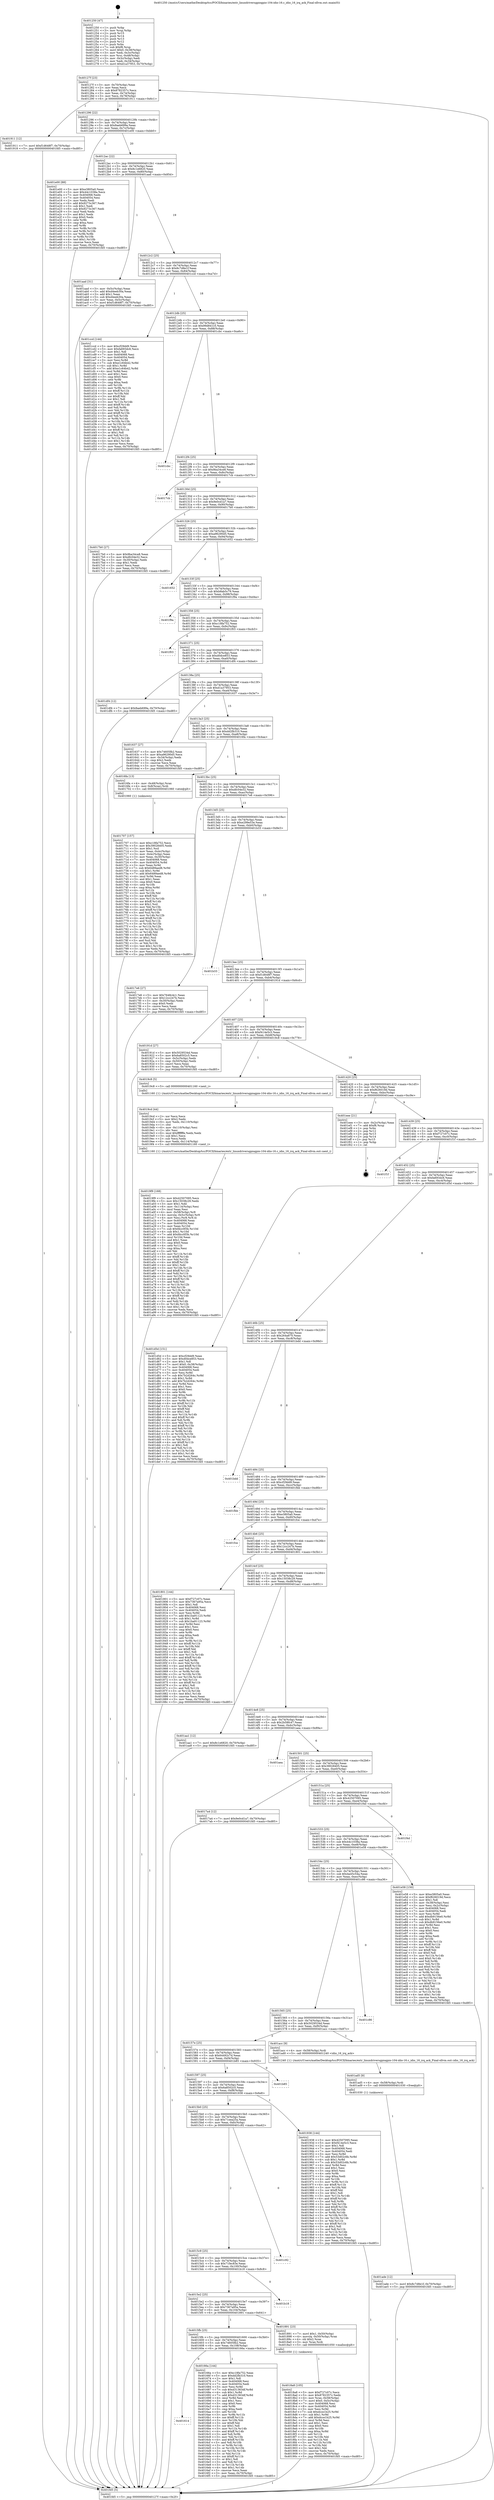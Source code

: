 digraph "0x401250" {
  label = "0x401250 (/mnt/c/Users/mathe/Desktop/tcc/POCII/binaries/extr_linuxdriversgpiogpio-104-idio-16.c_idio_16_irq_ack_Final-ollvm.out::main(0))"
  labelloc = "t"
  node[shape=record]

  Entry [label="",width=0.3,height=0.3,shape=circle,fillcolor=black,style=filled]
  "0x40127f" [label="{
     0x40127f [23]\l
     | [instrs]\l
     &nbsp;&nbsp;0x40127f \<+3\>: mov -0x70(%rbp),%eax\l
     &nbsp;&nbsp;0x401282 \<+2\>: mov %eax,%ecx\l
     &nbsp;&nbsp;0x401284 \<+6\>: sub $0x8782357c,%ecx\l
     &nbsp;&nbsp;0x40128a \<+3\>: mov %eax,-0x74(%rbp)\l
     &nbsp;&nbsp;0x40128d \<+3\>: mov %ecx,-0x78(%rbp)\l
     &nbsp;&nbsp;0x401290 \<+6\>: je 0000000000401911 \<main+0x6c1\>\l
  }"]
  "0x401911" [label="{
     0x401911 [12]\l
     | [instrs]\l
     &nbsp;&nbsp;0x401911 \<+7\>: movl $0xf1d648f7,-0x70(%rbp)\l
     &nbsp;&nbsp;0x401918 \<+5\>: jmp 0000000000401fd5 \<main+0xd85\>\l
  }"]
  "0x401296" [label="{
     0x401296 [22]\l
     | [instrs]\l
     &nbsp;&nbsp;0x401296 \<+5\>: jmp 000000000040129b \<main+0x4b\>\l
     &nbsp;&nbsp;0x40129b \<+3\>: mov -0x74(%rbp),%eax\l
     &nbsp;&nbsp;0x40129e \<+5\>: sub $0x8aeb699a,%eax\l
     &nbsp;&nbsp;0x4012a3 \<+3\>: mov %eax,-0x7c(%rbp)\l
     &nbsp;&nbsp;0x4012a6 \<+6\>: je 0000000000401e00 \<main+0xbb0\>\l
  }"]
  Exit [label="",width=0.3,height=0.3,shape=circle,fillcolor=black,style=filled,peripheries=2]
  "0x401e00" [label="{
     0x401e00 [88]\l
     | [instrs]\l
     &nbsp;&nbsp;0x401e00 \<+5\>: mov $0xe3805a0,%eax\l
     &nbsp;&nbsp;0x401e05 \<+5\>: mov $0x44c1038a,%ecx\l
     &nbsp;&nbsp;0x401e0a \<+7\>: mov 0x404068,%edx\l
     &nbsp;&nbsp;0x401e11 \<+7\>: mov 0x404054,%esi\l
     &nbsp;&nbsp;0x401e18 \<+2\>: mov %edx,%edi\l
     &nbsp;&nbsp;0x401e1a \<+6\>: add $0x9273c367,%edi\l
     &nbsp;&nbsp;0x401e20 \<+3\>: sub $0x1,%edi\l
     &nbsp;&nbsp;0x401e23 \<+6\>: sub $0x9273c367,%edi\l
     &nbsp;&nbsp;0x401e29 \<+3\>: imul %edi,%edx\l
     &nbsp;&nbsp;0x401e2c \<+3\>: and $0x1,%edx\l
     &nbsp;&nbsp;0x401e2f \<+3\>: cmp $0x0,%edx\l
     &nbsp;&nbsp;0x401e32 \<+4\>: sete %r8b\l
     &nbsp;&nbsp;0x401e36 \<+3\>: cmp $0xa,%esi\l
     &nbsp;&nbsp;0x401e39 \<+4\>: setl %r9b\l
     &nbsp;&nbsp;0x401e3d \<+3\>: mov %r8b,%r10b\l
     &nbsp;&nbsp;0x401e40 \<+3\>: and %r9b,%r10b\l
     &nbsp;&nbsp;0x401e43 \<+3\>: xor %r9b,%r8b\l
     &nbsp;&nbsp;0x401e46 \<+3\>: or %r8b,%r10b\l
     &nbsp;&nbsp;0x401e49 \<+4\>: test $0x1,%r10b\l
     &nbsp;&nbsp;0x401e4d \<+3\>: cmovne %ecx,%eax\l
     &nbsp;&nbsp;0x401e50 \<+3\>: mov %eax,-0x70(%rbp)\l
     &nbsp;&nbsp;0x401e53 \<+5\>: jmp 0000000000401fd5 \<main+0xd85\>\l
  }"]
  "0x4012ac" [label="{
     0x4012ac [22]\l
     | [instrs]\l
     &nbsp;&nbsp;0x4012ac \<+5\>: jmp 00000000004012b1 \<main+0x61\>\l
     &nbsp;&nbsp;0x4012b1 \<+3\>: mov -0x74(%rbp),%eax\l
     &nbsp;&nbsp;0x4012b4 \<+5\>: sub $0x8c1e6820,%eax\l
     &nbsp;&nbsp;0x4012b9 \<+3\>: mov %eax,-0x80(%rbp)\l
     &nbsp;&nbsp;0x4012bc \<+6\>: je 0000000000401aad \<main+0x85d\>\l
  }"]
  "0x401ade" [label="{
     0x401ade [12]\l
     | [instrs]\l
     &nbsp;&nbsp;0x401ade \<+7\>: movl $0x8c7d8e1f,-0x70(%rbp)\l
     &nbsp;&nbsp;0x401ae5 \<+5\>: jmp 0000000000401fd5 \<main+0xd85\>\l
  }"]
  "0x401aad" [label="{
     0x401aad [31]\l
     | [instrs]\l
     &nbsp;&nbsp;0x401aad \<+3\>: mov -0x5c(%rbp),%eax\l
     &nbsp;&nbsp;0x401ab0 \<+5\>: add $0xd4eeb30a,%eax\l
     &nbsp;&nbsp;0x401ab5 \<+3\>: add $0x1,%eax\l
     &nbsp;&nbsp;0x401ab8 \<+5\>: sub $0xd4eeb30a,%eax\l
     &nbsp;&nbsp;0x401abd \<+3\>: mov %eax,-0x5c(%rbp)\l
     &nbsp;&nbsp;0x401ac0 \<+7\>: movl $0xf1d648f7,-0x70(%rbp)\l
     &nbsp;&nbsp;0x401ac7 \<+5\>: jmp 0000000000401fd5 \<main+0xd85\>\l
  }"]
  "0x4012c2" [label="{
     0x4012c2 [25]\l
     | [instrs]\l
     &nbsp;&nbsp;0x4012c2 \<+5\>: jmp 00000000004012c7 \<main+0x77\>\l
     &nbsp;&nbsp;0x4012c7 \<+3\>: mov -0x74(%rbp),%eax\l
     &nbsp;&nbsp;0x4012ca \<+5\>: sub $0x8c7d8e1f,%eax\l
     &nbsp;&nbsp;0x4012cf \<+6\>: mov %eax,-0x84(%rbp)\l
     &nbsp;&nbsp;0x4012d5 \<+6\>: je 0000000000401ccd \<main+0xa7d\>\l
  }"]
  "0x401ad5" [label="{
     0x401ad5 [9]\l
     | [instrs]\l
     &nbsp;&nbsp;0x401ad5 \<+4\>: mov -0x58(%rbp),%rdi\l
     &nbsp;&nbsp;0x401ad9 \<+5\>: call 0000000000401030 \<free@plt\>\l
     | [calls]\l
     &nbsp;&nbsp;0x401030 \{1\} (unknown)\l
  }"]
  "0x401ccd" [label="{
     0x401ccd [144]\l
     | [instrs]\l
     &nbsp;&nbsp;0x401ccd \<+5\>: mov $0xcf29dd9,%eax\l
     &nbsp;&nbsp;0x401cd2 \<+5\>: mov $0xfa693dc6,%ecx\l
     &nbsp;&nbsp;0x401cd7 \<+2\>: mov $0x1,%dl\l
     &nbsp;&nbsp;0x401cd9 \<+7\>: mov 0x404068,%esi\l
     &nbsp;&nbsp;0x401ce0 \<+7\>: mov 0x404054,%edi\l
     &nbsp;&nbsp;0x401ce7 \<+3\>: mov %esi,%r8d\l
     &nbsp;&nbsp;0x401cea \<+7\>: sub $0xe1c64b42,%r8d\l
     &nbsp;&nbsp;0x401cf1 \<+4\>: sub $0x1,%r8d\l
     &nbsp;&nbsp;0x401cf5 \<+7\>: add $0xe1c64b42,%r8d\l
     &nbsp;&nbsp;0x401cfc \<+4\>: imul %r8d,%esi\l
     &nbsp;&nbsp;0x401d00 \<+3\>: and $0x1,%esi\l
     &nbsp;&nbsp;0x401d03 \<+3\>: cmp $0x0,%esi\l
     &nbsp;&nbsp;0x401d06 \<+4\>: sete %r9b\l
     &nbsp;&nbsp;0x401d0a \<+3\>: cmp $0xa,%edi\l
     &nbsp;&nbsp;0x401d0d \<+4\>: setl %r10b\l
     &nbsp;&nbsp;0x401d11 \<+3\>: mov %r9b,%r11b\l
     &nbsp;&nbsp;0x401d14 \<+4\>: xor $0xff,%r11b\l
     &nbsp;&nbsp;0x401d18 \<+3\>: mov %r10b,%bl\l
     &nbsp;&nbsp;0x401d1b \<+3\>: xor $0xff,%bl\l
     &nbsp;&nbsp;0x401d1e \<+3\>: xor $0x1,%dl\l
     &nbsp;&nbsp;0x401d21 \<+3\>: mov %r11b,%r14b\l
     &nbsp;&nbsp;0x401d24 \<+4\>: and $0xff,%r14b\l
     &nbsp;&nbsp;0x401d28 \<+3\>: and %dl,%r9b\l
     &nbsp;&nbsp;0x401d2b \<+3\>: mov %bl,%r15b\l
     &nbsp;&nbsp;0x401d2e \<+4\>: and $0xff,%r15b\l
     &nbsp;&nbsp;0x401d32 \<+3\>: and %dl,%r10b\l
     &nbsp;&nbsp;0x401d35 \<+3\>: or %r9b,%r14b\l
     &nbsp;&nbsp;0x401d38 \<+3\>: or %r10b,%r15b\l
     &nbsp;&nbsp;0x401d3b \<+3\>: xor %r15b,%r14b\l
     &nbsp;&nbsp;0x401d3e \<+3\>: or %bl,%r11b\l
     &nbsp;&nbsp;0x401d41 \<+4\>: xor $0xff,%r11b\l
     &nbsp;&nbsp;0x401d45 \<+3\>: or $0x1,%dl\l
     &nbsp;&nbsp;0x401d48 \<+3\>: and %dl,%r11b\l
     &nbsp;&nbsp;0x401d4b \<+3\>: or %r11b,%r14b\l
     &nbsp;&nbsp;0x401d4e \<+4\>: test $0x1,%r14b\l
     &nbsp;&nbsp;0x401d52 \<+3\>: cmovne %ecx,%eax\l
     &nbsp;&nbsp;0x401d55 \<+3\>: mov %eax,-0x70(%rbp)\l
     &nbsp;&nbsp;0x401d58 \<+5\>: jmp 0000000000401fd5 \<main+0xd85\>\l
  }"]
  "0x4012db" [label="{
     0x4012db [25]\l
     | [instrs]\l
     &nbsp;&nbsp;0x4012db \<+5\>: jmp 00000000004012e0 \<main+0x90\>\l
     &nbsp;&nbsp;0x4012e0 \<+3\>: mov -0x74(%rbp),%eax\l
     &nbsp;&nbsp;0x4012e3 \<+5\>: sub $0x99d841c5,%eax\l
     &nbsp;&nbsp;0x4012e8 \<+6\>: mov %eax,-0x88(%rbp)\l
     &nbsp;&nbsp;0x4012ee \<+6\>: je 0000000000401cbc \<main+0xa6c\>\l
  }"]
  "0x4019f9" [label="{
     0x4019f9 [168]\l
     | [instrs]\l
     &nbsp;&nbsp;0x4019f9 \<+5\>: mov $0x42507095,%ecx\l
     &nbsp;&nbsp;0x4019fe \<+5\>: mov $0x15038c29,%edx\l
     &nbsp;&nbsp;0x401a03 \<+3\>: mov $0x1,%dil\l
     &nbsp;&nbsp;0x401a06 \<+6\>: mov -0x114(%rbp),%esi\l
     &nbsp;&nbsp;0x401a0c \<+3\>: imul %eax,%esi\l
     &nbsp;&nbsp;0x401a0f \<+4\>: mov -0x58(%rbp),%r8\l
     &nbsp;&nbsp;0x401a13 \<+4\>: movslq -0x5c(%rbp),%r9\l
     &nbsp;&nbsp;0x401a17 \<+4\>: mov %esi,(%r8,%r9,4)\l
     &nbsp;&nbsp;0x401a1b \<+7\>: mov 0x404068,%eax\l
     &nbsp;&nbsp;0x401a22 \<+7\>: mov 0x404054,%esi\l
     &nbsp;&nbsp;0x401a29 \<+3\>: mov %eax,%r10d\l
     &nbsp;&nbsp;0x401a2c \<+7\>: sub $0xfdcc0f3b,%r10d\l
     &nbsp;&nbsp;0x401a33 \<+4\>: sub $0x1,%r10d\l
     &nbsp;&nbsp;0x401a37 \<+7\>: add $0xfdcc0f3b,%r10d\l
     &nbsp;&nbsp;0x401a3e \<+4\>: imul %r10d,%eax\l
     &nbsp;&nbsp;0x401a42 \<+3\>: and $0x1,%eax\l
     &nbsp;&nbsp;0x401a45 \<+3\>: cmp $0x0,%eax\l
     &nbsp;&nbsp;0x401a48 \<+4\>: sete %r11b\l
     &nbsp;&nbsp;0x401a4c \<+3\>: cmp $0xa,%esi\l
     &nbsp;&nbsp;0x401a4f \<+3\>: setl %bl\l
     &nbsp;&nbsp;0x401a52 \<+3\>: mov %r11b,%r14b\l
     &nbsp;&nbsp;0x401a55 \<+4\>: xor $0xff,%r14b\l
     &nbsp;&nbsp;0x401a59 \<+3\>: mov %bl,%r15b\l
     &nbsp;&nbsp;0x401a5c \<+4\>: xor $0xff,%r15b\l
     &nbsp;&nbsp;0x401a60 \<+4\>: xor $0x1,%dil\l
     &nbsp;&nbsp;0x401a64 \<+3\>: mov %r14b,%r12b\l
     &nbsp;&nbsp;0x401a67 \<+4\>: and $0xff,%r12b\l
     &nbsp;&nbsp;0x401a6b \<+3\>: and %dil,%r11b\l
     &nbsp;&nbsp;0x401a6e \<+3\>: mov %r15b,%r13b\l
     &nbsp;&nbsp;0x401a71 \<+4\>: and $0xff,%r13b\l
     &nbsp;&nbsp;0x401a75 \<+3\>: and %dil,%bl\l
     &nbsp;&nbsp;0x401a78 \<+3\>: or %r11b,%r12b\l
     &nbsp;&nbsp;0x401a7b \<+3\>: or %bl,%r13b\l
     &nbsp;&nbsp;0x401a7e \<+3\>: xor %r13b,%r12b\l
     &nbsp;&nbsp;0x401a81 \<+3\>: or %r15b,%r14b\l
     &nbsp;&nbsp;0x401a84 \<+4\>: xor $0xff,%r14b\l
     &nbsp;&nbsp;0x401a88 \<+4\>: or $0x1,%dil\l
     &nbsp;&nbsp;0x401a8c \<+3\>: and %dil,%r14b\l
     &nbsp;&nbsp;0x401a8f \<+3\>: or %r14b,%r12b\l
     &nbsp;&nbsp;0x401a92 \<+4\>: test $0x1,%r12b\l
     &nbsp;&nbsp;0x401a96 \<+3\>: cmovne %edx,%ecx\l
     &nbsp;&nbsp;0x401a99 \<+3\>: mov %ecx,-0x70(%rbp)\l
     &nbsp;&nbsp;0x401a9c \<+5\>: jmp 0000000000401fd5 \<main+0xd85\>\l
  }"]
  "0x401cbc" [label="{
     0x401cbc\l
  }", style=dashed]
  "0x4012f4" [label="{
     0x4012f4 [25]\l
     | [instrs]\l
     &nbsp;&nbsp;0x4012f4 \<+5\>: jmp 00000000004012f9 \<main+0xa9\>\l
     &nbsp;&nbsp;0x4012f9 \<+3\>: mov -0x74(%rbp),%eax\l
     &nbsp;&nbsp;0x4012fc \<+5\>: sub $0x9ba34ce8,%eax\l
     &nbsp;&nbsp;0x401301 \<+6\>: mov %eax,-0x8c(%rbp)\l
     &nbsp;&nbsp;0x401307 \<+6\>: je 00000000004017cb \<main+0x57b\>\l
  }"]
  "0x4019cd" [label="{
     0x4019cd [44]\l
     | [instrs]\l
     &nbsp;&nbsp;0x4019cd \<+2\>: xor %ecx,%ecx\l
     &nbsp;&nbsp;0x4019cf \<+5\>: mov $0x2,%edx\l
     &nbsp;&nbsp;0x4019d4 \<+6\>: mov %edx,-0x110(%rbp)\l
     &nbsp;&nbsp;0x4019da \<+1\>: cltd\l
     &nbsp;&nbsp;0x4019db \<+6\>: mov -0x110(%rbp),%esi\l
     &nbsp;&nbsp;0x4019e1 \<+2\>: idiv %esi\l
     &nbsp;&nbsp;0x4019e3 \<+6\>: imul $0xfffffffe,%edx,%edx\l
     &nbsp;&nbsp;0x4019e9 \<+3\>: sub $0x1,%ecx\l
     &nbsp;&nbsp;0x4019ec \<+2\>: sub %ecx,%edx\l
     &nbsp;&nbsp;0x4019ee \<+6\>: mov %edx,-0x114(%rbp)\l
     &nbsp;&nbsp;0x4019f4 \<+5\>: call 0000000000401160 \<next_i\>\l
     | [calls]\l
     &nbsp;&nbsp;0x401160 \{1\} (/mnt/c/Users/mathe/Desktop/tcc/POCII/binaries/extr_linuxdriversgpiogpio-104-idio-16.c_idio_16_irq_ack_Final-ollvm.out::next_i)\l
  }"]
  "0x4017cb" [label="{
     0x4017cb\l
  }", style=dashed]
  "0x40130d" [label="{
     0x40130d [25]\l
     | [instrs]\l
     &nbsp;&nbsp;0x40130d \<+5\>: jmp 0000000000401312 \<main+0xc2\>\l
     &nbsp;&nbsp;0x401312 \<+3\>: mov -0x74(%rbp),%eax\l
     &nbsp;&nbsp;0x401315 \<+5\>: sub $0x9e0cd1a7,%eax\l
     &nbsp;&nbsp;0x40131a \<+6\>: mov %eax,-0x90(%rbp)\l
     &nbsp;&nbsp;0x401320 \<+6\>: je 00000000004017b0 \<main+0x560\>\l
  }"]
  "0x4018a8" [label="{
     0x4018a8 [105]\l
     | [instrs]\l
     &nbsp;&nbsp;0x4018a8 \<+5\>: mov $0xf727c07c,%ecx\l
     &nbsp;&nbsp;0x4018ad \<+5\>: mov $0x8782357c,%edx\l
     &nbsp;&nbsp;0x4018b2 \<+4\>: mov %rax,-0x58(%rbp)\l
     &nbsp;&nbsp;0x4018b6 \<+7\>: movl $0x0,-0x5c(%rbp)\l
     &nbsp;&nbsp;0x4018bd \<+7\>: mov 0x404068,%esi\l
     &nbsp;&nbsp;0x4018c4 \<+8\>: mov 0x404054,%r8d\l
     &nbsp;&nbsp;0x4018cc \<+3\>: mov %esi,%r9d\l
     &nbsp;&nbsp;0x4018cf \<+7\>: sub $0xdcce1b25,%r9d\l
     &nbsp;&nbsp;0x4018d6 \<+4\>: sub $0x1,%r9d\l
     &nbsp;&nbsp;0x4018da \<+7\>: add $0xdcce1b25,%r9d\l
     &nbsp;&nbsp;0x4018e1 \<+4\>: imul %r9d,%esi\l
     &nbsp;&nbsp;0x4018e5 \<+3\>: and $0x1,%esi\l
     &nbsp;&nbsp;0x4018e8 \<+3\>: cmp $0x0,%esi\l
     &nbsp;&nbsp;0x4018eb \<+4\>: sete %r10b\l
     &nbsp;&nbsp;0x4018ef \<+4\>: cmp $0xa,%r8d\l
     &nbsp;&nbsp;0x4018f3 \<+4\>: setl %r11b\l
     &nbsp;&nbsp;0x4018f7 \<+3\>: mov %r10b,%bl\l
     &nbsp;&nbsp;0x4018fa \<+3\>: and %r11b,%bl\l
     &nbsp;&nbsp;0x4018fd \<+3\>: xor %r11b,%r10b\l
     &nbsp;&nbsp;0x401900 \<+3\>: or %r10b,%bl\l
     &nbsp;&nbsp;0x401903 \<+3\>: test $0x1,%bl\l
     &nbsp;&nbsp;0x401906 \<+3\>: cmovne %edx,%ecx\l
     &nbsp;&nbsp;0x401909 \<+3\>: mov %ecx,-0x70(%rbp)\l
     &nbsp;&nbsp;0x40190c \<+5\>: jmp 0000000000401fd5 \<main+0xd85\>\l
  }"]
  "0x4017b0" [label="{
     0x4017b0 [27]\l
     | [instrs]\l
     &nbsp;&nbsp;0x4017b0 \<+5\>: mov $0x9ba34ce8,%eax\l
     &nbsp;&nbsp;0x4017b5 \<+5\>: mov $0xdfc04e32,%ecx\l
     &nbsp;&nbsp;0x4017ba \<+3\>: mov -0x30(%rbp),%edx\l
     &nbsp;&nbsp;0x4017bd \<+3\>: cmp $0x1,%edx\l
     &nbsp;&nbsp;0x4017c0 \<+3\>: cmovl %ecx,%eax\l
     &nbsp;&nbsp;0x4017c3 \<+3\>: mov %eax,-0x70(%rbp)\l
     &nbsp;&nbsp;0x4017c6 \<+5\>: jmp 0000000000401fd5 \<main+0xd85\>\l
  }"]
  "0x401326" [label="{
     0x401326 [25]\l
     | [instrs]\l
     &nbsp;&nbsp;0x401326 \<+5\>: jmp 000000000040132b \<main+0xdb\>\l
     &nbsp;&nbsp;0x40132b \<+3\>: mov -0x74(%rbp),%eax\l
     &nbsp;&nbsp;0x40132e \<+5\>: sub $0xa96290d5,%eax\l
     &nbsp;&nbsp;0x401333 \<+6\>: mov %eax,-0x94(%rbp)\l
     &nbsp;&nbsp;0x401339 \<+6\>: je 0000000000401652 \<main+0x402\>\l
  }"]
  "0x401707" [label="{
     0x401707 [157]\l
     | [instrs]\l
     &nbsp;&nbsp;0x401707 \<+5\>: mov $0xc18fa752,%ecx\l
     &nbsp;&nbsp;0x40170c \<+5\>: mov $0x39028405,%edx\l
     &nbsp;&nbsp;0x401711 \<+3\>: mov $0x1,%sil\l
     &nbsp;&nbsp;0x401714 \<+3\>: mov %eax,-0x4c(%rbp)\l
     &nbsp;&nbsp;0x401717 \<+3\>: mov -0x4c(%rbp),%eax\l
     &nbsp;&nbsp;0x40171a \<+3\>: mov %eax,-0x30(%rbp)\l
     &nbsp;&nbsp;0x40171d \<+7\>: mov 0x404068,%eax\l
     &nbsp;&nbsp;0x401724 \<+8\>: mov 0x404054,%r8d\l
     &nbsp;&nbsp;0x40172c \<+3\>: mov %eax,%r9d\l
     &nbsp;&nbsp;0x40172f \<+7\>: sub $0x6489aed8,%r9d\l
     &nbsp;&nbsp;0x401736 \<+4\>: sub $0x1,%r9d\l
     &nbsp;&nbsp;0x40173a \<+7\>: add $0x6489aed8,%r9d\l
     &nbsp;&nbsp;0x401741 \<+4\>: imul %r9d,%eax\l
     &nbsp;&nbsp;0x401745 \<+3\>: and $0x1,%eax\l
     &nbsp;&nbsp;0x401748 \<+3\>: cmp $0x0,%eax\l
     &nbsp;&nbsp;0x40174b \<+4\>: sete %r10b\l
     &nbsp;&nbsp;0x40174f \<+4\>: cmp $0xa,%r8d\l
     &nbsp;&nbsp;0x401753 \<+4\>: setl %r11b\l
     &nbsp;&nbsp;0x401757 \<+3\>: mov %r10b,%bl\l
     &nbsp;&nbsp;0x40175a \<+3\>: xor $0xff,%bl\l
     &nbsp;&nbsp;0x40175d \<+3\>: mov %r11b,%r14b\l
     &nbsp;&nbsp;0x401760 \<+4\>: xor $0xff,%r14b\l
     &nbsp;&nbsp;0x401764 \<+4\>: xor $0x1,%sil\l
     &nbsp;&nbsp;0x401768 \<+3\>: mov %bl,%r15b\l
     &nbsp;&nbsp;0x40176b \<+4\>: and $0xff,%r15b\l
     &nbsp;&nbsp;0x40176f \<+3\>: and %sil,%r10b\l
     &nbsp;&nbsp;0x401772 \<+3\>: mov %r14b,%r12b\l
     &nbsp;&nbsp;0x401775 \<+4\>: and $0xff,%r12b\l
     &nbsp;&nbsp;0x401779 \<+3\>: and %sil,%r11b\l
     &nbsp;&nbsp;0x40177c \<+3\>: or %r10b,%r15b\l
     &nbsp;&nbsp;0x40177f \<+3\>: or %r11b,%r12b\l
     &nbsp;&nbsp;0x401782 \<+3\>: xor %r12b,%r15b\l
     &nbsp;&nbsp;0x401785 \<+3\>: or %r14b,%bl\l
     &nbsp;&nbsp;0x401788 \<+3\>: xor $0xff,%bl\l
     &nbsp;&nbsp;0x40178b \<+4\>: or $0x1,%sil\l
     &nbsp;&nbsp;0x40178f \<+3\>: and %sil,%bl\l
     &nbsp;&nbsp;0x401792 \<+3\>: or %bl,%r15b\l
     &nbsp;&nbsp;0x401795 \<+4\>: test $0x1,%r15b\l
     &nbsp;&nbsp;0x401799 \<+3\>: cmovne %edx,%ecx\l
     &nbsp;&nbsp;0x40179c \<+3\>: mov %ecx,-0x70(%rbp)\l
     &nbsp;&nbsp;0x40179f \<+5\>: jmp 0000000000401fd5 \<main+0xd85\>\l
  }"]
  "0x401652" [label="{
     0x401652\l
  }", style=dashed]
  "0x40133f" [label="{
     0x40133f [25]\l
     | [instrs]\l
     &nbsp;&nbsp;0x40133f \<+5\>: jmp 0000000000401344 \<main+0xf4\>\l
     &nbsp;&nbsp;0x401344 \<+3\>: mov -0x74(%rbp),%eax\l
     &nbsp;&nbsp;0x401347 \<+5\>: sub $0xb8ab5c79,%eax\l
     &nbsp;&nbsp;0x40134c \<+6\>: mov %eax,-0x98(%rbp)\l
     &nbsp;&nbsp;0x401352 \<+6\>: je 0000000000401f9a \<main+0xd4a\>\l
  }"]
  "0x401614" [label="{
     0x401614\l
  }", style=dashed]
  "0x401f9a" [label="{
     0x401f9a\l
  }", style=dashed]
  "0x401358" [label="{
     0x401358 [25]\l
     | [instrs]\l
     &nbsp;&nbsp;0x401358 \<+5\>: jmp 000000000040135d \<main+0x10d\>\l
     &nbsp;&nbsp;0x40135d \<+3\>: mov -0x74(%rbp),%eax\l
     &nbsp;&nbsp;0x401360 \<+5\>: sub $0xc18fa752,%eax\l
     &nbsp;&nbsp;0x401365 \<+6\>: mov %eax,-0x9c(%rbp)\l
     &nbsp;&nbsp;0x40136b \<+6\>: je 0000000000401f03 \<main+0xcb3\>\l
  }"]
  "0x40166a" [label="{
     0x40166a [144]\l
     | [instrs]\l
     &nbsp;&nbsp;0x40166a \<+5\>: mov $0xc18fa752,%eax\l
     &nbsp;&nbsp;0x40166f \<+5\>: mov $0xdd2fb310,%ecx\l
     &nbsp;&nbsp;0x401674 \<+2\>: mov $0x1,%dl\l
     &nbsp;&nbsp;0x401676 \<+7\>: mov 0x404068,%esi\l
     &nbsp;&nbsp;0x40167d \<+7\>: mov 0x404054,%edi\l
     &nbsp;&nbsp;0x401684 \<+3\>: mov %esi,%r8d\l
     &nbsp;&nbsp;0x401687 \<+7\>: sub $0xd31363df,%r8d\l
     &nbsp;&nbsp;0x40168e \<+4\>: sub $0x1,%r8d\l
     &nbsp;&nbsp;0x401692 \<+7\>: add $0xd31363df,%r8d\l
     &nbsp;&nbsp;0x401699 \<+4\>: imul %r8d,%esi\l
     &nbsp;&nbsp;0x40169d \<+3\>: and $0x1,%esi\l
     &nbsp;&nbsp;0x4016a0 \<+3\>: cmp $0x0,%esi\l
     &nbsp;&nbsp;0x4016a3 \<+4\>: sete %r9b\l
     &nbsp;&nbsp;0x4016a7 \<+3\>: cmp $0xa,%edi\l
     &nbsp;&nbsp;0x4016aa \<+4\>: setl %r10b\l
     &nbsp;&nbsp;0x4016ae \<+3\>: mov %r9b,%r11b\l
     &nbsp;&nbsp;0x4016b1 \<+4\>: xor $0xff,%r11b\l
     &nbsp;&nbsp;0x4016b5 \<+3\>: mov %r10b,%bl\l
     &nbsp;&nbsp;0x4016b8 \<+3\>: xor $0xff,%bl\l
     &nbsp;&nbsp;0x4016bb \<+3\>: xor $0x1,%dl\l
     &nbsp;&nbsp;0x4016be \<+3\>: mov %r11b,%r14b\l
     &nbsp;&nbsp;0x4016c1 \<+4\>: and $0xff,%r14b\l
     &nbsp;&nbsp;0x4016c5 \<+3\>: and %dl,%r9b\l
     &nbsp;&nbsp;0x4016c8 \<+3\>: mov %bl,%r15b\l
     &nbsp;&nbsp;0x4016cb \<+4\>: and $0xff,%r15b\l
     &nbsp;&nbsp;0x4016cf \<+3\>: and %dl,%r10b\l
     &nbsp;&nbsp;0x4016d2 \<+3\>: or %r9b,%r14b\l
     &nbsp;&nbsp;0x4016d5 \<+3\>: or %r10b,%r15b\l
     &nbsp;&nbsp;0x4016d8 \<+3\>: xor %r15b,%r14b\l
     &nbsp;&nbsp;0x4016db \<+3\>: or %bl,%r11b\l
     &nbsp;&nbsp;0x4016de \<+4\>: xor $0xff,%r11b\l
     &nbsp;&nbsp;0x4016e2 \<+3\>: or $0x1,%dl\l
     &nbsp;&nbsp;0x4016e5 \<+3\>: and %dl,%r11b\l
     &nbsp;&nbsp;0x4016e8 \<+3\>: or %r11b,%r14b\l
     &nbsp;&nbsp;0x4016eb \<+4\>: test $0x1,%r14b\l
     &nbsp;&nbsp;0x4016ef \<+3\>: cmovne %ecx,%eax\l
     &nbsp;&nbsp;0x4016f2 \<+3\>: mov %eax,-0x70(%rbp)\l
     &nbsp;&nbsp;0x4016f5 \<+5\>: jmp 0000000000401fd5 \<main+0xd85\>\l
  }"]
  "0x401f03" [label="{
     0x401f03\l
  }", style=dashed]
  "0x401371" [label="{
     0x401371 [25]\l
     | [instrs]\l
     &nbsp;&nbsp;0x401371 \<+5\>: jmp 0000000000401376 \<main+0x126\>\l
     &nbsp;&nbsp;0x401376 \<+3\>: mov -0x74(%rbp),%eax\l
     &nbsp;&nbsp;0x401379 \<+5\>: sub $0xd0dce853,%eax\l
     &nbsp;&nbsp;0x40137e \<+6\>: mov %eax,-0xa0(%rbp)\l
     &nbsp;&nbsp;0x401384 \<+6\>: je 0000000000401df4 \<main+0xba4\>\l
  }"]
  "0x4015fb" [label="{
     0x4015fb [25]\l
     | [instrs]\l
     &nbsp;&nbsp;0x4015fb \<+5\>: jmp 0000000000401600 \<main+0x3b0\>\l
     &nbsp;&nbsp;0x401600 \<+3\>: mov -0x74(%rbp),%eax\l
     &nbsp;&nbsp;0x401603 \<+5\>: sub $0x74605fb2,%eax\l
     &nbsp;&nbsp;0x401608 \<+6\>: mov %eax,-0x108(%rbp)\l
     &nbsp;&nbsp;0x40160e \<+6\>: je 000000000040166a \<main+0x41a\>\l
  }"]
  "0x401df4" [label="{
     0x401df4 [12]\l
     | [instrs]\l
     &nbsp;&nbsp;0x401df4 \<+7\>: movl $0x8aeb699a,-0x70(%rbp)\l
     &nbsp;&nbsp;0x401dfb \<+5\>: jmp 0000000000401fd5 \<main+0xd85\>\l
  }"]
  "0x40138a" [label="{
     0x40138a [25]\l
     | [instrs]\l
     &nbsp;&nbsp;0x40138a \<+5\>: jmp 000000000040138f \<main+0x13f\>\l
     &nbsp;&nbsp;0x40138f \<+3\>: mov -0x74(%rbp),%eax\l
     &nbsp;&nbsp;0x401392 \<+5\>: sub $0xd1a37953,%eax\l
     &nbsp;&nbsp;0x401397 \<+6\>: mov %eax,-0xa4(%rbp)\l
     &nbsp;&nbsp;0x40139d \<+6\>: je 0000000000401637 \<main+0x3e7\>\l
  }"]
  "0x401891" [label="{
     0x401891 [23]\l
     | [instrs]\l
     &nbsp;&nbsp;0x401891 \<+7\>: movl $0x1,-0x50(%rbp)\l
     &nbsp;&nbsp;0x401898 \<+4\>: movslq -0x50(%rbp),%rax\l
     &nbsp;&nbsp;0x40189c \<+4\>: shl $0x2,%rax\l
     &nbsp;&nbsp;0x4018a0 \<+3\>: mov %rax,%rdi\l
     &nbsp;&nbsp;0x4018a3 \<+5\>: call 0000000000401050 \<malloc@plt\>\l
     | [calls]\l
     &nbsp;&nbsp;0x401050 \{1\} (unknown)\l
  }"]
  "0x401637" [label="{
     0x401637 [27]\l
     | [instrs]\l
     &nbsp;&nbsp;0x401637 \<+5\>: mov $0x74605fb2,%eax\l
     &nbsp;&nbsp;0x40163c \<+5\>: mov $0xa96290d5,%ecx\l
     &nbsp;&nbsp;0x401641 \<+3\>: mov -0x34(%rbp),%edx\l
     &nbsp;&nbsp;0x401644 \<+3\>: cmp $0x2,%edx\l
     &nbsp;&nbsp;0x401647 \<+3\>: cmovne %ecx,%eax\l
     &nbsp;&nbsp;0x40164a \<+3\>: mov %eax,-0x70(%rbp)\l
     &nbsp;&nbsp;0x40164d \<+5\>: jmp 0000000000401fd5 \<main+0xd85\>\l
  }"]
  "0x4013a3" [label="{
     0x4013a3 [25]\l
     | [instrs]\l
     &nbsp;&nbsp;0x4013a3 \<+5\>: jmp 00000000004013a8 \<main+0x158\>\l
     &nbsp;&nbsp;0x4013a8 \<+3\>: mov -0x74(%rbp),%eax\l
     &nbsp;&nbsp;0x4013ab \<+5\>: sub $0xdd2fb310,%eax\l
     &nbsp;&nbsp;0x4013b0 \<+6\>: mov %eax,-0xa8(%rbp)\l
     &nbsp;&nbsp;0x4013b6 \<+6\>: je 00000000004016fa \<main+0x4aa\>\l
  }"]
  "0x401fd5" [label="{
     0x401fd5 [5]\l
     | [instrs]\l
     &nbsp;&nbsp;0x401fd5 \<+5\>: jmp 000000000040127f \<main+0x2f\>\l
  }"]
  "0x401250" [label="{
     0x401250 [47]\l
     | [instrs]\l
     &nbsp;&nbsp;0x401250 \<+1\>: push %rbp\l
     &nbsp;&nbsp;0x401251 \<+3\>: mov %rsp,%rbp\l
     &nbsp;&nbsp;0x401254 \<+2\>: push %r15\l
     &nbsp;&nbsp;0x401256 \<+2\>: push %r14\l
     &nbsp;&nbsp;0x401258 \<+2\>: push %r13\l
     &nbsp;&nbsp;0x40125a \<+2\>: push %r12\l
     &nbsp;&nbsp;0x40125c \<+1\>: push %rbx\l
     &nbsp;&nbsp;0x40125d \<+7\>: sub $0xf8,%rsp\l
     &nbsp;&nbsp;0x401264 \<+7\>: movl $0x0,-0x38(%rbp)\l
     &nbsp;&nbsp;0x40126b \<+3\>: mov %edi,-0x3c(%rbp)\l
     &nbsp;&nbsp;0x40126e \<+4\>: mov %rsi,-0x48(%rbp)\l
     &nbsp;&nbsp;0x401272 \<+3\>: mov -0x3c(%rbp),%edi\l
     &nbsp;&nbsp;0x401275 \<+3\>: mov %edi,-0x34(%rbp)\l
     &nbsp;&nbsp;0x401278 \<+7\>: movl $0xd1a37953,-0x70(%rbp)\l
  }"]
  "0x4015e2" [label="{
     0x4015e2 [25]\l
     | [instrs]\l
     &nbsp;&nbsp;0x4015e2 \<+5\>: jmp 00000000004015e7 \<main+0x397\>\l
     &nbsp;&nbsp;0x4015e7 \<+3\>: mov -0x74(%rbp),%eax\l
     &nbsp;&nbsp;0x4015ea \<+5\>: sub $0x7367a95a,%eax\l
     &nbsp;&nbsp;0x4015ef \<+6\>: mov %eax,-0x104(%rbp)\l
     &nbsp;&nbsp;0x4015f5 \<+6\>: je 0000000000401891 \<main+0x641\>\l
  }"]
  "0x4016fa" [label="{
     0x4016fa [13]\l
     | [instrs]\l
     &nbsp;&nbsp;0x4016fa \<+4\>: mov -0x48(%rbp),%rax\l
     &nbsp;&nbsp;0x4016fe \<+4\>: mov 0x8(%rax),%rdi\l
     &nbsp;&nbsp;0x401702 \<+5\>: call 0000000000401060 \<atoi@plt\>\l
     | [calls]\l
     &nbsp;&nbsp;0x401060 \{1\} (unknown)\l
  }"]
  "0x4013bc" [label="{
     0x4013bc [25]\l
     | [instrs]\l
     &nbsp;&nbsp;0x4013bc \<+5\>: jmp 00000000004013c1 \<main+0x171\>\l
     &nbsp;&nbsp;0x4013c1 \<+3\>: mov -0x74(%rbp),%eax\l
     &nbsp;&nbsp;0x4013c4 \<+5\>: sub $0xdfc04e32,%eax\l
     &nbsp;&nbsp;0x4013c9 \<+6\>: mov %eax,-0xac(%rbp)\l
     &nbsp;&nbsp;0x4013cf \<+6\>: je 00000000004017e6 \<main+0x596\>\l
  }"]
  "0x401b18" [label="{
     0x401b18\l
  }", style=dashed]
  "0x4017e6" [label="{
     0x4017e6 [27]\l
     | [instrs]\l
     &nbsp;&nbsp;0x4017e6 \<+5\>: mov $0x7648c4c1,%eax\l
     &nbsp;&nbsp;0x4017eb \<+5\>: mov $0x12cc247b,%ecx\l
     &nbsp;&nbsp;0x4017f0 \<+3\>: mov -0x30(%rbp),%edx\l
     &nbsp;&nbsp;0x4017f3 \<+3\>: cmp $0x0,%edx\l
     &nbsp;&nbsp;0x4017f6 \<+3\>: cmove %ecx,%eax\l
     &nbsp;&nbsp;0x4017f9 \<+3\>: mov %eax,-0x70(%rbp)\l
     &nbsp;&nbsp;0x4017fc \<+5\>: jmp 0000000000401fd5 \<main+0xd85\>\l
  }"]
  "0x4013d5" [label="{
     0x4013d5 [25]\l
     | [instrs]\l
     &nbsp;&nbsp;0x4013d5 \<+5\>: jmp 00000000004013da \<main+0x18a\>\l
     &nbsp;&nbsp;0x4013da \<+3\>: mov -0x74(%rbp),%eax\l
     &nbsp;&nbsp;0x4013dd \<+5\>: sub $0xe299e53e,%eax\l
     &nbsp;&nbsp;0x4013e2 \<+6\>: mov %eax,-0xb0(%rbp)\l
     &nbsp;&nbsp;0x4013e8 \<+6\>: je 0000000000401b33 \<main+0x8e3\>\l
  }"]
  "0x4015c9" [label="{
     0x4015c9 [25]\l
     | [instrs]\l
     &nbsp;&nbsp;0x4015c9 \<+5\>: jmp 00000000004015ce \<main+0x37e\>\l
     &nbsp;&nbsp;0x4015ce \<+3\>: mov -0x74(%rbp),%eax\l
     &nbsp;&nbsp;0x4015d1 \<+5\>: sub $0x71fec83e,%eax\l
     &nbsp;&nbsp;0x4015d6 \<+6\>: mov %eax,-0x100(%rbp)\l
     &nbsp;&nbsp;0x4015dc \<+6\>: je 0000000000401b18 \<main+0x8c8\>\l
  }"]
  "0x401b33" [label="{
     0x401b33\l
  }", style=dashed]
  "0x4013ee" [label="{
     0x4013ee [25]\l
     | [instrs]\l
     &nbsp;&nbsp;0x4013ee \<+5\>: jmp 00000000004013f3 \<main+0x1a3\>\l
     &nbsp;&nbsp;0x4013f3 \<+3\>: mov -0x74(%rbp),%eax\l
     &nbsp;&nbsp;0x4013f6 \<+5\>: sub $0xf1d648f7,%eax\l
     &nbsp;&nbsp;0x4013fb \<+6\>: mov %eax,-0xb4(%rbp)\l
     &nbsp;&nbsp;0x401401 \<+6\>: je 000000000040191d \<main+0x6cd\>\l
  }"]
  "0x401c92" [label="{
     0x401c92\l
  }", style=dashed]
  "0x40191d" [label="{
     0x40191d [27]\l
     | [instrs]\l
     &nbsp;&nbsp;0x40191d \<+5\>: mov $0x5029534d,%eax\l
     &nbsp;&nbsp;0x401922 \<+5\>: mov $0x6a8502c5,%ecx\l
     &nbsp;&nbsp;0x401927 \<+3\>: mov -0x5c(%rbp),%edx\l
     &nbsp;&nbsp;0x40192a \<+3\>: cmp -0x50(%rbp),%edx\l
     &nbsp;&nbsp;0x40192d \<+3\>: cmovl %ecx,%eax\l
     &nbsp;&nbsp;0x401930 \<+3\>: mov %eax,-0x70(%rbp)\l
     &nbsp;&nbsp;0x401933 \<+5\>: jmp 0000000000401fd5 \<main+0xd85\>\l
  }"]
  "0x401407" [label="{
     0x401407 [25]\l
     | [instrs]\l
     &nbsp;&nbsp;0x401407 \<+5\>: jmp 000000000040140c \<main+0x1bc\>\l
     &nbsp;&nbsp;0x40140c \<+3\>: mov -0x74(%rbp),%eax\l
     &nbsp;&nbsp;0x40140f \<+5\>: sub $0xf414e5c3,%eax\l
     &nbsp;&nbsp;0x401414 \<+6\>: mov %eax,-0xb8(%rbp)\l
     &nbsp;&nbsp;0x40141a \<+6\>: je 00000000004019c8 \<main+0x778\>\l
  }"]
  "0x4015b0" [label="{
     0x4015b0 [25]\l
     | [instrs]\l
     &nbsp;&nbsp;0x4015b0 \<+5\>: jmp 00000000004015b5 \<main+0x365\>\l
     &nbsp;&nbsp;0x4015b5 \<+3\>: mov -0x74(%rbp),%eax\l
     &nbsp;&nbsp;0x4015b8 \<+5\>: sub $0x71eea25a,%eax\l
     &nbsp;&nbsp;0x4015bd \<+6\>: mov %eax,-0xfc(%rbp)\l
     &nbsp;&nbsp;0x4015c3 \<+6\>: je 0000000000401c92 \<main+0xa42\>\l
  }"]
  "0x4019c8" [label="{
     0x4019c8 [5]\l
     | [instrs]\l
     &nbsp;&nbsp;0x4019c8 \<+5\>: call 0000000000401160 \<next_i\>\l
     | [calls]\l
     &nbsp;&nbsp;0x401160 \{1\} (/mnt/c/Users/mathe/Desktop/tcc/POCII/binaries/extr_linuxdriversgpiogpio-104-idio-16.c_idio_16_irq_ack_Final-ollvm.out::next_i)\l
  }"]
  "0x401420" [label="{
     0x401420 [25]\l
     | [instrs]\l
     &nbsp;&nbsp;0x401420 \<+5\>: jmp 0000000000401425 \<main+0x1d5\>\l
     &nbsp;&nbsp;0x401425 \<+3\>: mov -0x74(%rbp),%eax\l
     &nbsp;&nbsp;0x401428 \<+5\>: sub $0xf626019d,%eax\l
     &nbsp;&nbsp;0x40142d \<+6\>: mov %eax,-0xbc(%rbp)\l
     &nbsp;&nbsp;0x401433 \<+6\>: je 0000000000401eee \<main+0xc9e\>\l
  }"]
  "0x401938" [label="{
     0x401938 [144]\l
     | [instrs]\l
     &nbsp;&nbsp;0x401938 \<+5\>: mov $0x42507095,%eax\l
     &nbsp;&nbsp;0x40193d \<+5\>: mov $0xf414e5c3,%ecx\l
     &nbsp;&nbsp;0x401942 \<+2\>: mov $0x1,%dl\l
     &nbsp;&nbsp;0x401944 \<+7\>: mov 0x404068,%esi\l
     &nbsp;&nbsp;0x40194b \<+7\>: mov 0x404054,%edi\l
     &nbsp;&nbsp;0x401952 \<+3\>: mov %esi,%r8d\l
     &nbsp;&nbsp;0x401955 \<+7\>: add $0x53d02c6b,%r8d\l
     &nbsp;&nbsp;0x40195c \<+4\>: sub $0x1,%r8d\l
     &nbsp;&nbsp;0x401960 \<+7\>: sub $0x53d02c6b,%r8d\l
     &nbsp;&nbsp;0x401967 \<+4\>: imul %r8d,%esi\l
     &nbsp;&nbsp;0x40196b \<+3\>: and $0x1,%esi\l
     &nbsp;&nbsp;0x40196e \<+3\>: cmp $0x0,%esi\l
     &nbsp;&nbsp;0x401971 \<+4\>: sete %r9b\l
     &nbsp;&nbsp;0x401975 \<+3\>: cmp $0xa,%edi\l
     &nbsp;&nbsp;0x401978 \<+4\>: setl %r10b\l
     &nbsp;&nbsp;0x40197c \<+3\>: mov %r9b,%r11b\l
     &nbsp;&nbsp;0x40197f \<+4\>: xor $0xff,%r11b\l
     &nbsp;&nbsp;0x401983 \<+3\>: mov %r10b,%bl\l
     &nbsp;&nbsp;0x401986 \<+3\>: xor $0xff,%bl\l
     &nbsp;&nbsp;0x401989 \<+3\>: xor $0x1,%dl\l
     &nbsp;&nbsp;0x40198c \<+3\>: mov %r11b,%r14b\l
     &nbsp;&nbsp;0x40198f \<+4\>: and $0xff,%r14b\l
     &nbsp;&nbsp;0x401993 \<+3\>: and %dl,%r9b\l
     &nbsp;&nbsp;0x401996 \<+3\>: mov %bl,%r15b\l
     &nbsp;&nbsp;0x401999 \<+4\>: and $0xff,%r15b\l
     &nbsp;&nbsp;0x40199d \<+3\>: and %dl,%r10b\l
     &nbsp;&nbsp;0x4019a0 \<+3\>: or %r9b,%r14b\l
     &nbsp;&nbsp;0x4019a3 \<+3\>: or %r10b,%r15b\l
     &nbsp;&nbsp;0x4019a6 \<+3\>: xor %r15b,%r14b\l
     &nbsp;&nbsp;0x4019a9 \<+3\>: or %bl,%r11b\l
     &nbsp;&nbsp;0x4019ac \<+4\>: xor $0xff,%r11b\l
     &nbsp;&nbsp;0x4019b0 \<+3\>: or $0x1,%dl\l
     &nbsp;&nbsp;0x4019b3 \<+3\>: and %dl,%r11b\l
     &nbsp;&nbsp;0x4019b6 \<+3\>: or %r11b,%r14b\l
     &nbsp;&nbsp;0x4019b9 \<+4\>: test $0x1,%r14b\l
     &nbsp;&nbsp;0x4019bd \<+3\>: cmovne %ecx,%eax\l
     &nbsp;&nbsp;0x4019c0 \<+3\>: mov %eax,-0x70(%rbp)\l
     &nbsp;&nbsp;0x4019c3 \<+5\>: jmp 0000000000401fd5 \<main+0xd85\>\l
  }"]
  "0x401eee" [label="{
     0x401eee [21]\l
     | [instrs]\l
     &nbsp;&nbsp;0x401eee \<+3\>: mov -0x2c(%rbp),%eax\l
     &nbsp;&nbsp;0x401ef1 \<+7\>: add $0xf8,%rsp\l
     &nbsp;&nbsp;0x401ef8 \<+1\>: pop %rbx\l
     &nbsp;&nbsp;0x401ef9 \<+2\>: pop %r12\l
     &nbsp;&nbsp;0x401efb \<+2\>: pop %r13\l
     &nbsp;&nbsp;0x401efd \<+2\>: pop %r14\l
     &nbsp;&nbsp;0x401eff \<+2\>: pop %r15\l
     &nbsp;&nbsp;0x401f01 \<+1\>: pop %rbp\l
     &nbsp;&nbsp;0x401f02 \<+1\>: ret\l
  }"]
  "0x401439" [label="{
     0x401439 [25]\l
     | [instrs]\l
     &nbsp;&nbsp;0x401439 \<+5\>: jmp 000000000040143e \<main+0x1ee\>\l
     &nbsp;&nbsp;0x40143e \<+3\>: mov -0x74(%rbp),%eax\l
     &nbsp;&nbsp;0x401441 \<+5\>: sub $0xf727c07c,%eax\l
     &nbsp;&nbsp;0x401446 \<+6\>: mov %eax,-0xc0(%rbp)\l
     &nbsp;&nbsp;0x40144c \<+6\>: je 0000000000401f1f \<main+0xccf\>\l
  }"]
  "0x401597" [label="{
     0x401597 [25]\l
     | [instrs]\l
     &nbsp;&nbsp;0x401597 \<+5\>: jmp 000000000040159c \<main+0x34c\>\l
     &nbsp;&nbsp;0x40159c \<+3\>: mov -0x74(%rbp),%eax\l
     &nbsp;&nbsp;0x40159f \<+5\>: sub $0x6a8502c5,%eax\l
     &nbsp;&nbsp;0x4015a4 \<+6\>: mov %eax,-0xf8(%rbp)\l
     &nbsp;&nbsp;0x4015aa \<+6\>: je 0000000000401938 \<main+0x6e8\>\l
  }"]
  "0x401f1f" [label="{
     0x401f1f\l
  }", style=dashed]
  "0x401452" [label="{
     0x401452 [25]\l
     | [instrs]\l
     &nbsp;&nbsp;0x401452 \<+5\>: jmp 0000000000401457 \<main+0x207\>\l
     &nbsp;&nbsp;0x401457 \<+3\>: mov -0x74(%rbp),%eax\l
     &nbsp;&nbsp;0x40145a \<+5\>: sub $0xfa693dc6,%eax\l
     &nbsp;&nbsp;0x40145f \<+6\>: mov %eax,-0xc4(%rbp)\l
     &nbsp;&nbsp;0x401465 \<+6\>: je 0000000000401d5d \<main+0xb0d\>\l
  }"]
  "0x401b85" [label="{
     0x401b85\l
  }", style=dashed]
  "0x401d5d" [label="{
     0x401d5d [151]\l
     | [instrs]\l
     &nbsp;&nbsp;0x401d5d \<+5\>: mov $0xcf29dd9,%eax\l
     &nbsp;&nbsp;0x401d62 \<+5\>: mov $0xd0dce853,%ecx\l
     &nbsp;&nbsp;0x401d67 \<+2\>: mov $0x1,%dl\l
     &nbsp;&nbsp;0x401d69 \<+7\>: movl $0x0,-0x38(%rbp)\l
     &nbsp;&nbsp;0x401d70 \<+7\>: mov 0x404068,%esi\l
     &nbsp;&nbsp;0x401d77 \<+7\>: mov 0x404054,%edi\l
     &nbsp;&nbsp;0x401d7e \<+3\>: mov %esi,%r8d\l
     &nbsp;&nbsp;0x401d81 \<+7\>: sub $0x7b2d264c,%r8d\l
     &nbsp;&nbsp;0x401d88 \<+4\>: sub $0x1,%r8d\l
     &nbsp;&nbsp;0x401d8c \<+7\>: add $0x7b2d264c,%r8d\l
     &nbsp;&nbsp;0x401d93 \<+4\>: imul %r8d,%esi\l
     &nbsp;&nbsp;0x401d97 \<+3\>: and $0x1,%esi\l
     &nbsp;&nbsp;0x401d9a \<+3\>: cmp $0x0,%esi\l
     &nbsp;&nbsp;0x401d9d \<+4\>: sete %r9b\l
     &nbsp;&nbsp;0x401da1 \<+3\>: cmp $0xa,%edi\l
     &nbsp;&nbsp;0x401da4 \<+4\>: setl %r10b\l
     &nbsp;&nbsp;0x401da8 \<+3\>: mov %r9b,%r11b\l
     &nbsp;&nbsp;0x401dab \<+4\>: xor $0xff,%r11b\l
     &nbsp;&nbsp;0x401daf \<+3\>: mov %r10b,%bl\l
     &nbsp;&nbsp;0x401db2 \<+3\>: xor $0xff,%bl\l
     &nbsp;&nbsp;0x401db5 \<+3\>: xor $0x1,%dl\l
     &nbsp;&nbsp;0x401db8 \<+3\>: mov %r11b,%r14b\l
     &nbsp;&nbsp;0x401dbb \<+4\>: and $0xff,%r14b\l
     &nbsp;&nbsp;0x401dbf \<+3\>: and %dl,%r9b\l
     &nbsp;&nbsp;0x401dc2 \<+3\>: mov %bl,%r15b\l
     &nbsp;&nbsp;0x401dc5 \<+4\>: and $0xff,%r15b\l
     &nbsp;&nbsp;0x401dc9 \<+3\>: and %dl,%r10b\l
     &nbsp;&nbsp;0x401dcc \<+3\>: or %r9b,%r14b\l
     &nbsp;&nbsp;0x401dcf \<+3\>: or %r10b,%r15b\l
     &nbsp;&nbsp;0x401dd2 \<+3\>: xor %r15b,%r14b\l
     &nbsp;&nbsp;0x401dd5 \<+3\>: or %bl,%r11b\l
     &nbsp;&nbsp;0x401dd8 \<+4\>: xor $0xff,%r11b\l
     &nbsp;&nbsp;0x401ddc \<+3\>: or $0x1,%dl\l
     &nbsp;&nbsp;0x401ddf \<+3\>: and %dl,%r11b\l
     &nbsp;&nbsp;0x401de2 \<+3\>: or %r11b,%r14b\l
     &nbsp;&nbsp;0x401de5 \<+4\>: test $0x1,%r14b\l
     &nbsp;&nbsp;0x401de9 \<+3\>: cmovne %ecx,%eax\l
     &nbsp;&nbsp;0x401dec \<+3\>: mov %eax,-0x70(%rbp)\l
     &nbsp;&nbsp;0x401def \<+5\>: jmp 0000000000401fd5 \<main+0xd85\>\l
  }"]
  "0x40146b" [label="{
     0x40146b [25]\l
     | [instrs]\l
     &nbsp;&nbsp;0x40146b \<+5\>: jmp 0000000000401470 \<main+0x220\>\l
     &nbsp;&nbsp;0x401470 \<+3\>: mov -0x74(%rbp),%eax\l
     &nbsp;&nbsp;0x401473 \<+5\>: sub $0x264a870,%eax\l
     &nbsp;&nbsp;0x401478 \<+6\>: mov %eax,-0xc8(%rbp)\l
     &nbsp;&nbsp;0x40147e \<+6\>: je 0000000000401bdd \<main+0x98d\>\l
  }"]
  "0x40157e" [label="{
     0x40157e [25]\l
     | [instrs]\l
     &nbsp;&nbsp;0x40157e \<+5\>: jmp 0000000000401583 \<main+0x333\>\l
     &nbsp;&nbsp;0x401583 \<+3\>: mov -0x74(%rbp),%eax\l
     &nbsp;&nbsp;0x401586 \<+5\>: sub $0x64492c7d,%eax\l
     &nbsp;&nbsp;0x40158b \<+6\>: mov %eax,-0xf4(%rbp)\l
     &nbsp;&nbsp;0x401591 \<+6\>: je 0000000000401b85 \<main+0x935\>\l
  }"]
  "0x401bdd" [label="{
     0x401bdd\l
  }", style=dashed]
  "0x401484" [label="{
     0x401484 [25]\l
     | [instrs]\l
     &nbsp;&nbsp;0x401484 \<+5\>: jmp 0000000000401489 \<main+0x239\>\l
     &nbsp;&nbsp;0x401489 \<+3\>: mov -0x74(%rbp),%eax\l
     &nbsp;&nbsp;0x40148c \<+5\>: sub $0xcf29dd9,%eax\l
     &nbsp;&nbsp;0x401491 \<+6\>: mov %eax,-0xcc(%rbp)\l
     &nbsp;&nbsp;0x401497 \<+6\>: je 0000000000401fbb \<main+0xd6b\>\l
  }"]
  "0x401acc" [label="{
     0x401acc [9]\l
     | [instrs]\l
     &nbsp;&nbsp;0x401acc \<+4\>: mov -0x58(%rbp),%rdi\l
     &nbsp;&nbsp;0x401ad0 \<+5\>: call 0000000000401240 \<idio_16_irq_ack\>\l
     | [calls]\l
     &nbsp;&nbsp;0x401240 \{1\} (/mnt/c/Users/mathe/Desktop/tcc/POCII/binaries/extr_linuxdriversgpiogpio-104-idio-16.c_idio_16_irq_ack_Final-ollvm.out::idio_16_irq_ack)\l
  }"]
  "0x401fbb" [label="{
     0x401fbb\l
  }", style=dashed]
  "0x40149d" [label="{
     0x40149d [25]\l
     | [instrs]\l
     &nbsp;&nbsp;0x40149d \<+5\>: jmp 00000000004014a2 \<main+0x252\>\l
     &nbsp;&nbsp;0x4014a2 \<+3\>: mov -0x74(%rbp),%eax\l
     &nbsp;&nbsp;0x4014a5 \<+5\>: sub $0xe3805a0,%eax\l
     &nbsp;&nbsp;0x4014aa \<+6\>: mov %eax,-0xd0(%rbp)\l
     &nbsp;&nbsp;0x4014b0 \<+6\>: je 0000000000401fce \<main+0xd7e\>\l
  }"]
  "0x401565" [label="{
     0x401565 [25]\l
     | [instrs]\l
     &nbsp;&nbsp;0x401565 \<+5\>: jmp 000000000040156a \<main+0x31a\>\l
     &nbsp;&nbsp;0x40156a \<+3\>: mov -0x74(%rbp),%eax\l
     &nbsp;&nbsp;0x40156d \<+5\>: sub $0x5029534d,%eax\l
     &nbsp;&nbsp;0x401572 \<+6\>: mov %eax,-0xf0(%rbp)\l
     &nbsp;&nbsp;0x401578 \<+6\>: je 0000000000401acc \<main+0x87c\>\l
  }"]
  "0x401fce" [label="{
     0x401fce\l
  }", style=dashed]
  "0x4014b6" [label="{
     0x4014b6 [25]\l
     | [instrs]\l
     &nbsp;&nbsp;0x4014b6 \<+5\>: jmp 00000000004014bb \<main+0x26b\>\l
     &nbsp;&nbsp;0x4014bb \<+3\>: mov -0x74(%rbp),%eax\l
     &nbsp;&nbsp;0x4014be \<+5\>: sub $0x12cc247b,%eax\l
     &nbsp;&nbsp;0x4014c3 \<+6\>: mov %eax,-0xd4(%rbp)\l
     &nbsp;&nbsp;0x4014c9 \<+6\>: je 0000000000401801 \<main+0x5b1\>\l
  }"]
  "0x401c86" [label="{
     0x401c86\l
  }", style=dashed]
  "0x401801" [label="{
     0x401801 [144]\l
     | [instrs]\l
     &nbsp;&nbsp;0x401801 \<+5\>: mov $0xf727c07c,%eax\l
     &nbsp;&nbsp;0x401806 \<+5\>: mov $0x7367a95a,%ecx\l
     &nbsp;&nbsp;0x40180b \<+2\>: mov $0x1,%dl\l
     &nbsp;&nbsp;0x40180d \<+7\>: mov 0x404068,%esi\l
     &nbsp;&nbsp;0x401814 \<+7\>: mov 0x404054,%edi\l
     &nbsp;&nbsp;0x40181b \<+3\>: mov %esi,%r8d\l
     &nbsp;&nbsp;0x40181e \<+7\>: add $0x1ba91123,%r8d\l
     &nbsp;&nbsp;0x401825 \<+4\>: sub $0x1,%r8d\l
     &nbsp;&nbsp;0x401829 \<+7\>: sub $0x1ba91123,%r8d\l
     &nbsp;&nbsp;0x401830 \<+4\>: imul %r8d,%esi\l
     &nbsp;&nbsp;0x401834 \<+3\>: and $0x1,%esi\l
     &nbsp;&nbsp;0x401837 \<+3\>: cmp $0x0,%esi\l
     &nbsp;&nbsp;0x40183a \<+4\>: sete %r9b\l
     &nbsp;&nbsp;0x40183e \<+3\>: cmp $0xa,%edi\l
     &nbsp;&nbsp;0x401841 \<+4\>: setl %r10b\l
     &nbsp;&nbsp;0x401845 \<+3\>: mov %r9b,%r11b\l
     &nbsp;&nbsp;0x401848 \<+4\>: xor $0xff,%r11b\l
     &nbsp;&nbsp;0x40184c \<+3\>: mov %r10b,%bl\l
     &nbsp;&nbsp;0x40184f \<+3\>: xor $0xff,%bl\l
     &nbsp;&nbsp;0x401852 \<+3\>: xor $0x1,%dl\l
     &nbsp;&nbsp;0x401855 \<+3\>: mov %r11b,%r14b\l
     &nbsp;&nbsp;0x401858 \<+4\>: and $0xff,%r14b\l
     &nbsp;&nbsp;0x40185c \<+3\>: and %dl,%r9b\l
     &nbsp;&nbsp;0x40185f \<+3\>: mov %bl,%r15b\l
     &nbsp;&nbsp;0x401862 \<+4\>: and $0xff,%r15b\l
     &nbsp;&nbsp;0x401866 \<+3\>: and %dl,%r10b\l
     &nbsp;&nbsp;0x401869 \<+3\>: or %r9b,%r14b\l
     &nbsp;&nbsp;0x40186c \<+3\>: or %r10b,%r15b\l
     &nbsp;&nbsp;0x40186f \<+3\>: xor %r15b,%r14b\l
     &nbsp;&nbsp;0x401872 \<+3\>: or %bl,%r11b\l
     &nbsp;&nbsp;0x401875 \<+4\>: xor $0xff,%r11b\l
     &nbsp;&nbsp;0x401879 \<+3\>: or $0x1,%dl\l
     &nbsp;&nbsp;0x40187c \<+3\>: and %dl,%r11b\l
     &nbsp;&nbsp;0x40187f \<+3\>: or %r11b,%r14b\l
     &nbsp;&nbsp;0x401882 \<+4\>: test $0x1,%r14b\l
     &nbsp;&nbsp;0x401886 \<+3\>: cmovne %ecx,%eax\l
     &nbsp;&nbsp;0x401889 \<+3\>: mov %eax,-0x70(%rbp)\l
     &nbsp;&nbsp;0x40188c \<+5\>: jmp 0000000000401fd5 \<main+0xd85\>\l
  }"]
  "0x4014cf" [label="{
     0x4014cf [25]\l
     | [instrs]\l
     &nbsp;&nbsp;0x4014cf \<+5\>: jmp 00000000004014d4 \<main+0x284\>\l
     &nbsp;&nbsp;0x4014d4 \<+3\>: mov -0x74(%rbp),%eax\l
     &nbsp;&nbsp;0x4014d7 \<+5\>: sub $0x15038c29,%eax\l
     &nbsp;&nbsp;0x4014dc \<+6\>: mov %eax,-0xd8(%rbp)\l
     &nbsp;&nbsp;0x4014e2 \<+6\>: je 0000000000401aa1 \<main+0x851\>\l
  }"]
  "0x40154c" [label="{
     0x40154c [25]\l
     | [instrs]\l
     &nbsp;&nbsp;0x40154c \<+5\>: jmp 0000000000401551 \<main+0x301\>\l
     &nbsp;&nbsp;0x401551 \<+3\>: mov -0x74(%rbp),%eax\l
     &nbsp;&nbsp;0x401554 \<+5\>: sub $0x4a45c54a,%eax\l
     &nbsp;&nbsp;0x401559 \<+6\>: mov %eax,-0xec(%rbp)\l
     &nbsp;&nbsp;0x40155f \<+6\>: je 0000000000401c86 \<main+0xa36\>\l
  }"]
  "0x401aa1" [label="{
     0x401aa1 [12]\l
     | [instrs]\l
     &nbsp;&nbsp;0x401aa1 \<+7\>: movl $0x8c1e6820,-0x70(%rbp)\l
     &nbsp;&nbsp;0x401aa8 \<+5\>: jmp 0000000000401fd5 \<main+0xd85\>\l
  }"]
  "0x4014e8" [label="{
     0x4014e8 [25]\l
     | [instrs]\l
     &nbsp;&nbsp;0x4014e8 \<+5\>: jmp 00000000004014ed \<main+0x29d\>\l
     &nbsp;&nbsp;0x4014ed \<+3\>: mov -0x74(%rbp),%eax\l
     &nbsp;&nbsp;0x4014f0 \<+5\>: sub $0x2b58fc47,%eax\l
     &nbsp;&nbsp;0x4014f5 \<+6\>: mov %eax,-0xdc(%rbp)\l
     &nbsp;&nbsp;0x4014fb \<+6\>: je 0000000000401aea \<main+0x89a\>\l
  }"]
  "0x401e58" [label="{
     0x401e58 [150]\l
     | [instrs]\l
     &nbsp;&nbsp;0x401e58 \<+5\>: mov $0xe3805a0,%eax\l
     &nbsp;&nbsp;0x401e5d \<+5\>: mov $0xf626019d,%ecx\l
     &nbsp;&nbsp;0x401e62 \<+2\>: mov $0x1,%dl\l
     &nbsp;&nbsp;0x401e64 \<+3\>: mov -0x38(%rbp),%esi\l
     &nbsp;&nbsp;0x401e67 \<+3\>: mov %esi,-0x2c(%rbp)\l
     &nbsp;&nbsp;0x401e6a \<+7\>: mov 0x404068,%esi\l
     &nbsp;&nbsp;0x401e71 \<+7\>: mov 0x404054,%edi\l
     &nbsp;&nbsp;0x401e78 \<+3\>: mov %esi,%r8d\l
     &nbsp;&nbsp;0x401e7b \<+7\>: add $0xdb9156e0,%r8d\l
     &nbsp;&nbsp;0x401e82 \<+4\>: sub $0x1,%r8d\l
     &nbsp;&nbsp;0x401e86 \<+7\>: sub $0xdb9156e0,%r8d\l
     &nbsp;&nbsp;0x401e8d \<+4\>: imul %r8d,%esi\l
     &nbsp;&nbsp;0x401e91 \<+3\>: and $0x1,%esi\l
     &nbsp;&nbsp;0x401e94 \<+3\>: cmp $0x0,%esi\l
     &nbsp;&nbsp;0x401e97 \<+4\>: sete %r9b\l
     &nbsp;&nbsp;0x401e9b \<+3\>: cmp $0xa,%edi\l
     &nbsp;&nbsp;0x401e9e \<+4\>: setl %r10b\l
     &nbsp;&nbsp;0x401ea2 \<+3\>: mov %r9b,%r11b\l
     &nbsp;&nbsp;0x401ea5 \<+4\>: xor $0xff,%r11b\l
     &nbsp;&nbsp;0x401ea9 \<+3\>: mov %r10b,%bl\l
     &nbsp;&nbsp;0x401eac \<+3\>: xor $0xff,%bl\l
     &nbsp;&nbsp;0x401eaf \<+3\>: xor $0x0,%dl\l
     &nbsp;&nbsp;0x401eb2 \<+3\>: mov %r11b,%r14b\l
     &nbsp;&nbsp;0x401eb5 \<+4\>: and $0x0,%r14b\l
     &nbsp;&nbsp;0x401eb9 \<+3\>: and %dl,%r9b\l
     &nbsp;&nbsp;0x401ebc \<+3\>: mov %bl,%r15b\l
     &nbsp;&nbsp;0x401ebf \<+4\>: and $0x0,%r15b\l
     &nbsp;&nbsp;0x401ec3 \<+3\>: and %dl,%r10b\l
     &nbsp;&nbsp;0x401ec6 \<+3\>: or %r9b,%r14b\l
     &nbsp;&nbsp;0x401ec9 \<+3\>: or %r10b,%r15b\l
     &nbsp;&nbsp;0x401ecc \<+3\>: xor %r15b,%r14b\l
     &nbsp;&nbsp;0x401ecf \<+3\>: or %bl,%r11b\l
     &nbsp;&nbsp;0x401ed2 \<+4\>: xor $0xff,%r11b\l
     &nbsp;&nbsp;0x401ed6 \<+3\>: or $0x0,%dl\l
     &nbsp;&nbsp;0x401ed9 \<+3\>: and %dl,%r11b\l
     &nbsp;&nbsp;0x401edc \<+3\>: or %r11b,%r14b\l
     &nbsp;&nbsp;0x401edf \<+4\>: test $0x1,%r14b\l
     &nbsp;&nbsp;0x401ee3 \<+3\>: cmovne %ecx,%eax\l
     &nbsp;&nbsp;0x401ee6 \<+3\>: mov %eax,-0x70(%rbp)\l
     &nbsp;&nbsp;0x401ee9 \<+5\>: jmp 0000000000401fd5 \<main+0xd85\>\l
  }"]
  "0x401aea" [label="{
     0x401aea\l
  }", style=dashed]
  "0x401501" [label="{
     0x401501 [25]\l
     | [instrs]\l
     &nbsp;&nbsp;0x401501 \<+5\>: jmp 0000000000401506 \<main+0x2b6\>\l
     &nbsp;&nbsp;0x401506 \<+3\>: mov -0x74(%rbp),%eax\l
     &nbsp;&nbsp;0x401509 \<+5\>: sub $0x39028405,%eax\l
     &nbsp;&nbsp;0x40150e \<+6\>: mov %eax,-0xe0(%rbp)\l
     &nbsp;&nbsp;0x401514 \<+6\>: je 00000000004017a4 \<main+0x554\>\l
  }"]
  "0x401533" [label="{
     0x401533 [25]\l
     | [instrs]\l
     &nbsp;&nbsp;0x401533 \<+5\>: jmp 0000000000401538 \<main+0x2e8\>\l
     &nbsp;&nbsp;0x401538 \<+3\>: mov -0x74(%rbp),%eax\l
     &nbsp;&nbsp;0x40153b \<+5\>: sub $0x44c1038a,%eax\l
     &nbsp;&nbsp;0x401540 \<+6\>: mov %eax,-0xe8(%rbp)\l
     &nbsp;&nbsp;0x401546 \<+6\>: je 0000000000401e58 \<main+0xc08\>\l
  }"]
  "0x4017a4" [label="{
     0x4017a4 [12]\l
     | [instrs]\l
     &nbsp;&nbsp;0x4017a4 \<+7\>: movl $0x9e0cd1a7,-0x70(%rbp)\l
     &nbsp;&nbsp;0x4017ab \<+5\>: jmp 0000000000401fd5 \<main+0xd85\>\l
  }"]
  "0x40151a" [label="{
     0x40151a [25]\l
     | [instrs]\l
     &nbsp;&nbsp;0x40151a \<+5\>: jmp 000000000040151f \<main+0x2cf\>\l
     &nbsp;&nbsp;0x40151f \<+3\>: mov -0x74(%rbp),%eax\l
     &nbsp;&nbsp;0x401522 \<+5\>: sub $0x42507095,%eax\l
     &nbsp;&nbsp;0x401527 \<+6\>: mov %eax,-0xe4(%rbp)\l
     &nbsp;&nbsp;0x40152d \<+6\>: je 0000000000401f4d \<main+0xcfd\>\l
  }"]
  "0x401f4d" [label="{
     0x401f4d\l
  }", style=dashed]
  Entry -> "0x401250" [label=" 1"]
  "0x40127f" -> "0x401911" [label=" 1"]
  "0x40127f" -> "0x401296" [label=" 21"]
  "0x401eee" -> Exit [label=" 1"]
  "0x401296" -> "0x401e00" [label=" 1"]
  "0x401296" -> "0x4012ac" [label=" 20"]
  "0x401e58" -> "0x401fd5" [label=" 1"]
  "0x4012ac" -> "0x401aad" [label=" 1"]
  "0x4012ac" -> "0x4012c2" [label=" 19"]
  "0x401e00" -> "0x401fd5" [label=" 1"]
  "0x4012c2" -> "0x401ccd" [label=" 1"]
  "0x4012c2" -> "0x4012db" [label=" 18"]
  "0x401df4" -> "0x401fd5" [label=" 1"]
  "0x4012db" -> "0x401cbc" [label=" 0"]
  "0x4012db" -> "0x4012f4" [label=" 18"]
  "0x401d5d" -> "0x401fd5" [label=" 1"]
  "0x4012f4" -> "0x4017cb" [label=" 0"]
  "0x4012f4" -> "0x40130d" [label=" 18"]
  "0x401ccd" -> "0x401fd5" [label=" 1"]
  "0x40130d" -> "0x4017b0" [label=" 1"]
  "0x40130d" -> "0x401326" [label=" 17"]
  "0x401ade" -> "0x401fd5" [label=" 1"]
  "0x401326" -> "0x401652" [label=" 0"]
  "0x401326" -> "0x40133f" [label=" 17"]
  "0x401ad5" -> "0x401ade" [label=" 1"]
  "0x40133f" -> "0x401f9a" [label=" 0"]
  "0x40133f" -> "0x401358" [label=" 17"]
  "0x401acc" -> "0x401ad5" [label=" 1"]
  "0x401358" -> "0x401f03" [label=" 0"]
  "0x401358" -> "0x401371" [label=" 17"]
  "0x401aad" -> "0x401fd5" [label=" 1"]
  "0x401371" -> "0x401df4" [label=" 1"]
  "0x401371" -> "0x40138a" [label=" 16"]
  "0x4019f9" -> "0x401fd5" [label=" 1"]
  "0x40138a" -> "0x401637" [label=" 1"]
  "0x40138a" -> "0x4013a3" [label=" 15"]
  "0x401637" -> "0x401fd5" [label=" 1"]
  "0x401250" -> "0x40127f" [label=" 1"]
  "0x401fd5" -> "0x40127f" [label=" 21"]
  "0x4019cd" -> "0x4019f9" [label=" 1"]
  "0x4013a3" -> "0x4016fa" [label=" 1"]
  "0x4013a3" -> "0x4013bc" [label=" 14"]
  "0x401938" -> "0x401fd5" [label=" 1"]
  "0x4013bc" -> "0x4017e6" [label=" 1"]
  "0x4013bc" -> "0x4013d5" [label=" 13"]
  "0x40191d" -> "0x401fd5" [label=" 2"]
  "0x4013d5" -> "0x401b33" [label=" 0"]
  "0x4013d5" -> "0x4013ee" [label=" 13"]
  "0x4018a8" -> "0x401fd5" [label=" 1"]
  "0x4013ee" -> "0x40191d" [label=" 2"]
  "0x4013ee" -> "0x401407" [label=" 11"]
  "0x401891" -> "0x4018a8" [label=" 1"]
  "0x401407" -> "0x4019c8" [label=" 1"]
  "0x401407" -> "0x401420" [label=" 10"]
  "0x4017e6" -> "0x401fd5" [label=" 1"]
  "0x401420" -> "0x401eee" [label=" 1"]
  "0x401420" -> "0x401439" [label=" 9"]
  "0x4017b0" -> "0x401fd5" [label=" 1"]
  "0x401439" -> "0x401f1f" [label=" 0"]
  "0x401439" -> "0x401452" [label=" 9"]
  "0x401707" -> "0x401fd5" [label=" 1"]
  "0x401452" -> "0x401d5d" [label=" 1"]
  "0x401452" -> "0x40146b" [label=" 8"]
  "0x4016fa" -> "0x401707" [label=" 1"]
  "0x40146b" -> "0x401bdd" [label=" 0"]
  "0x40146b" -> "0x401484" [label=" 8"]
  "0x4015fb" -> "0x401614" [label=" 0"]
  "0x401484" -> "0x401fbb" [label=" 0"]
  "0x401484" -> "0x40149d" [label=" 8"]
  "0x4015fb" -> "0x40166a" [label=" 1"]
  "0x40149d" -> "0x401fce" [label=" 0"]
  "0x40149d" -> "0x4014b6" [label=" 8"]
  "0x4015e2" -> "0x4015fb" [label=" 1"]
  "0x4014b6" -> "0x401801" [label=" 1"]
  "0x4014b6" -> "0x4014cf" [label=" 7"]
  "0x4015e2" -> "0x401891" [label=" 1"]
  "0x4014cf" -> "0x401aa1" [label=" 1"]
  "0x4014cf" -> "0x4014e8" [label=" 6"]
  "0x4015c9" -> "0x4015e2" [label=" 2"]
  "0x4014e8" -> "0x401aea" [label=" 0"]
  "0x4014e8" -> "0x401501" [label=" 6"]
  "0x4015c9" -> "0x401b18" [label=" 0"]
  "0x401501" -> "0x4017a4" [label=" 1"]
  "0x401501" -> "0x40151a" [label=" 5"]
  "0x4015b0" -> "0x4015c9" [label=" 2"]
  "0x40151a" -> "0x401f4d" [label=" 0"]
  "0x40151a" -> "0x401533" [label=" 5"]
  "0x401911" -> "0x401fd5" [label=" 1"]
  "0x401533" -> "0x401e58" [label=" 1"]
  "0x401533" -> "0x40154c" [label=" 4"]
  "0x4019c8" -> "0x4019cd" [label=" 1"]
  "0x40154c" -> "0x401c86" [label=" 0"]
  "0x40154c" -> "0x401565" [label=" 4"]
  "0x401aa1" -> "0x401fd5" [label=" 1"]
  "0x401565" -> "0x401acc" [label=" 1"]
  "0x401565" -> "0x40157e" [label=" 3"]
  "0x40166a" -> "0x401fd5" [label=" 1"]
  "0x40157e" -> "0x401b85" [label=" 0"]
  "0x40157e" -> "0x401597" [label=" 3"]
  "0x4017a4" -> "0x401fd5" [label=" 1"]
  "0x401597" -> "0x401938" [label=" 1"]
  "0x401597" -> "0x4015b0" [label=" 2"]
  "0x401801" -> "0x401fd5" [label=" 1"]
  "0x4015b0" -> "0x401c92" [label=" 0"]
}
